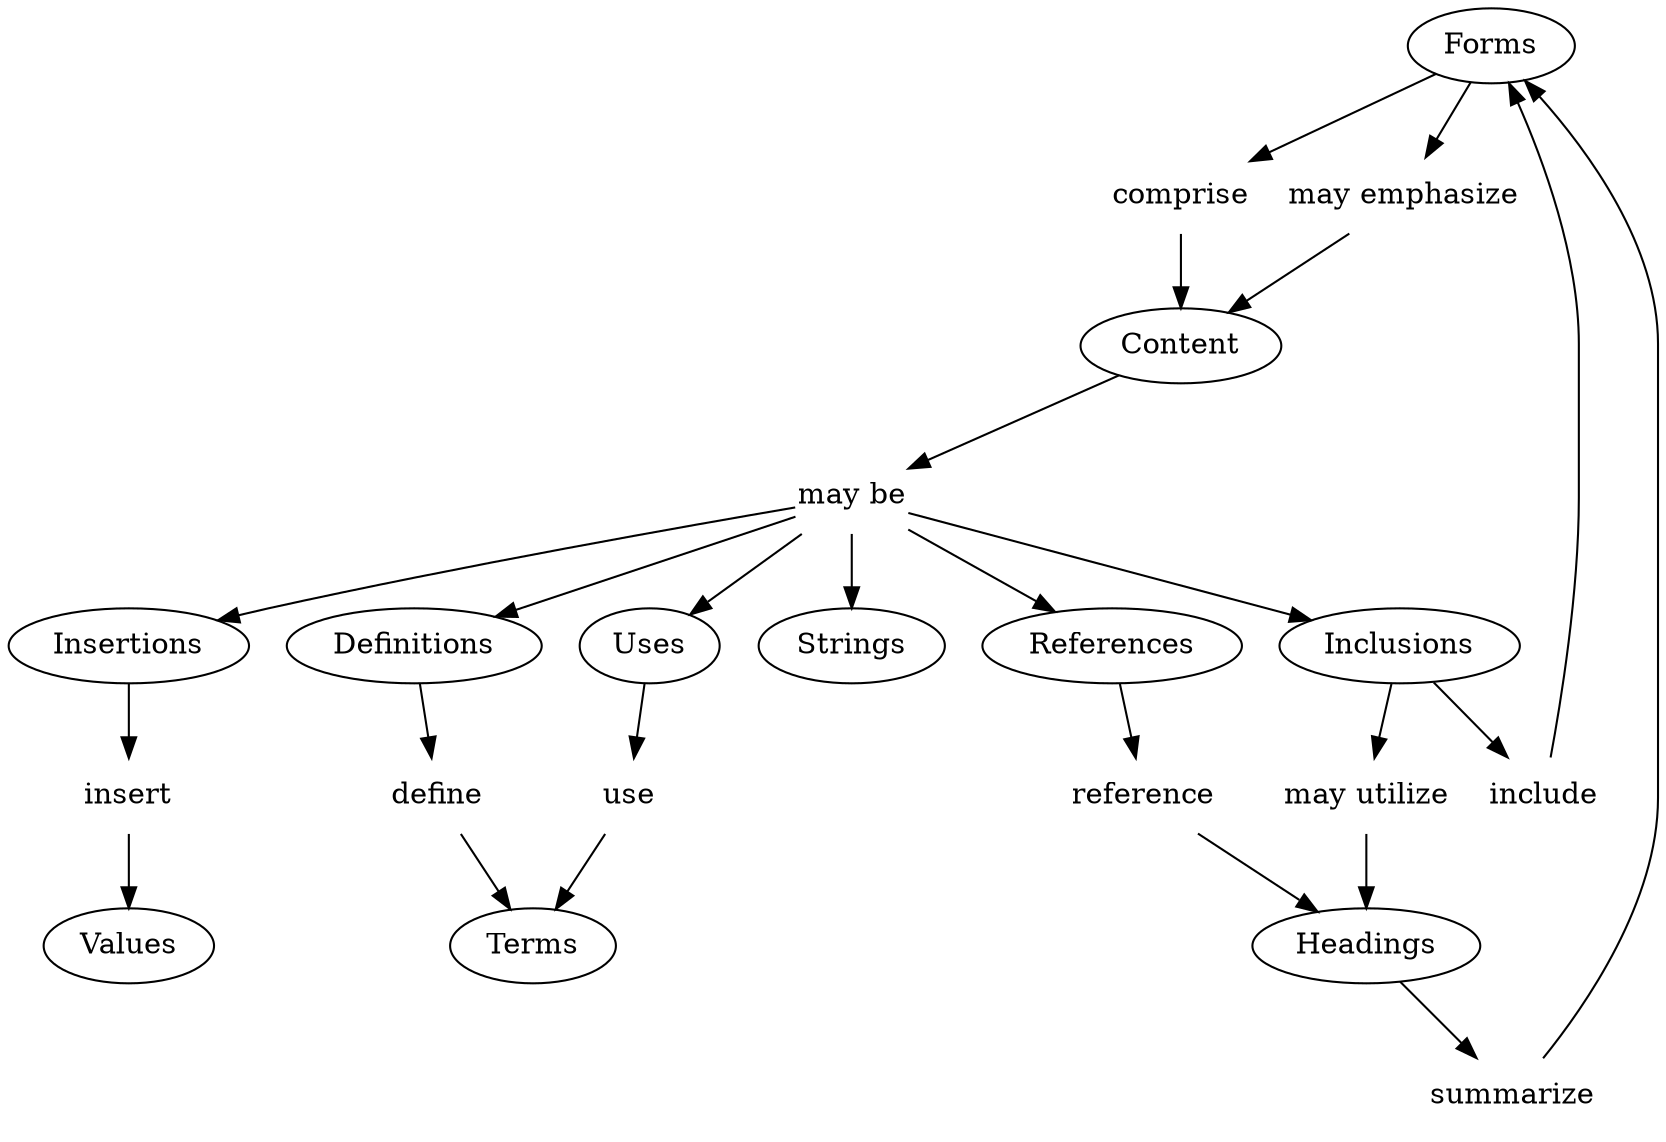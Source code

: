 digraph CommonForm {
  Forms -> comprise -> Content;
  Inclusions -> include -> Forms;
  Inclusions -> utilize -> Headings;
  Headings -> summarize -> Forms;
  utilize[label="may utilize"];
  Forms -> emphasize -> Content;
  emphasize[label="may emphasize"];
  Definitions -> define -> Terms;
  Uses -> use -> Terms;
  Insertions -> insert -> Values;
  References -> reference -> Headings;
  is[label="may be"];
  Content -> is;
  is -> Definitions;
  is -> Uses;
  is -> References;
  is -> Strings;
  is -> Insertions;
  is -> Inclusions;

  /* Verbs */
  comprise[shape=none,margin=0];
  define[shape=none,margin=0];
  emphasize[shape=none,margin=0];
  include[shape=none,margin=0];
  insert[shape=none,margin=0];
  is[shape=none,margin=0];
  reference[shape=none,margin=0];
  summarize[shape=none,margin=0];
  use[shape=none,margin=0];
  utilize[shape=none,margin=0];
}
